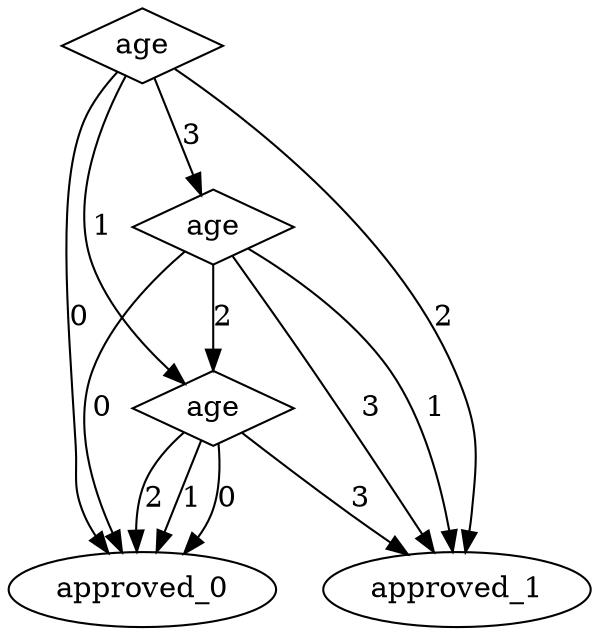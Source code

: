 digraph {
node [label=approved_1,style=""] approved_1
node [label=approved_0,style=""] approved_0
node [label=approved_0,style=""] approved_0
node [label=approved_0,style=""] approved_0
node [label=approved_1,style=""] approved_1
node [label=approved_1,style=""] approved_1
node [label=approved_0,style=""] approved_0
node [label=approved_1,style=""] approved_1
node [label=approved_0,style=""] approved_0
node [label=age,shape="diamond",style=""] 2
node [label=age,shape="diamond",style=""] 1
node [label=age,shape="diamond",style=""] 0

2 -> approved_1 [label="3"]
2 -> approved_0 [label="2"]
2 -> approved_0 [label="1"]
2 -> approved_0 [label="0"]
1 -> approved_1 [label="3"]
1 -> 2 [label="2"]
1 -> approved_1 [label="1"]
1 -> approved_0 [label="0"]
0 -> 1 [label="3"]
0 -> approved_1 [label="2"]
0 -> 2 [label="1"]
0 -> approved_0 [label="0"]
}
